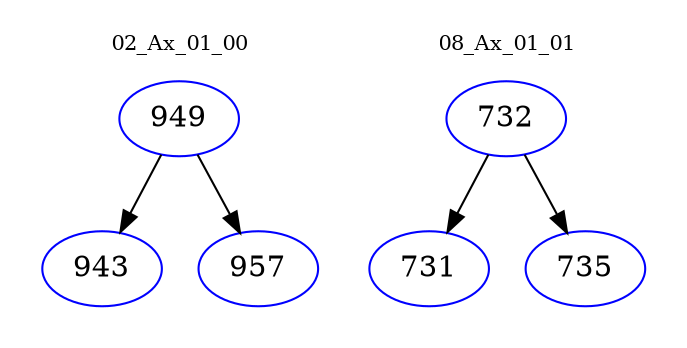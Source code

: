 digraph{
subgraph cluster_0 {
color = white
label = "02_Ax_01_00";
fontsize=10;
T0_949 [label="949", color="blue"]
T0_949 -> T0_943 [color="black"]
T0_943 [label="943", color="blue"]
T0_949 -> T0_957 [color="black"]
T0_957 [label="957", color="blue"]
}
subgraph cluster_1 {
color = white
label = "08_Ax_01_01";
fontsize=10;
T1_732 [label="732", color="blue"]
T1_732 -> T1_731 [color="black"]
T1_731 [label="731", color="blue"]
T1_732 -> T1_735 [color="black"]
T1_735 [label="735", color="blue"]
}
}
